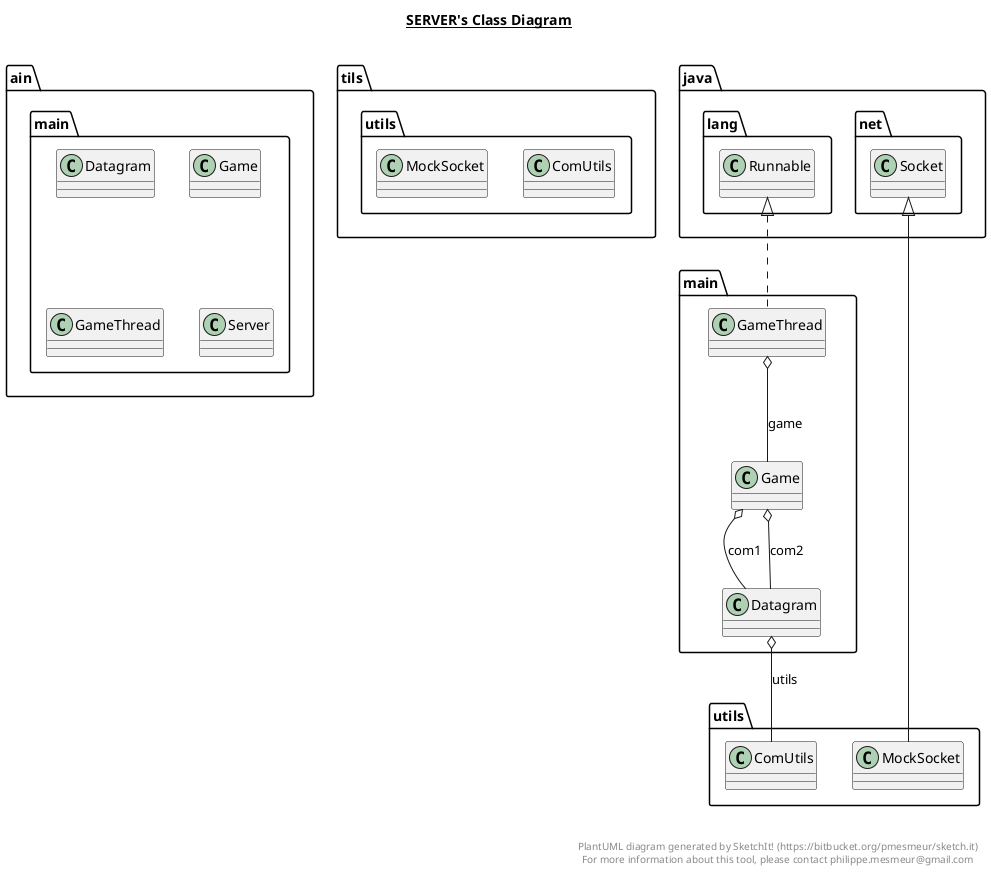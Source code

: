@startuml

title __SERVER's Class Diagram__\n


    namespace ain {
      class main.Datagram {
      }
    }

  


    namespace ain {
      class main.Game {
      }
    }

  

    namespace ain {
      class main.GameThread {
      }
    }

  

    namespace ain {
      class main.Server {
      }
    }

  

    namespace tils {
      class utils.ComUtils {
      }
    }

  

    namespace tils {
      class utils.MockSocket {
      }
    }

  

  main.Datagram o-- utils.ComUtils : utils
  main.Game o-- main.Datagram : com1
  main.Game o-- main.Datagram : com2
  main.Game o-- main.Game.State : state
  main.GameThread .up.|> java.lang.Runnable
  main.GameThread o-- main.Game : game
  utils.MockSocket -up-|> java.net.Socket


right footer


PlantUML diagram generated by SketchIt! (https://bitbucket.org/pmesmeur/sketch.it)
For more information about this tool, please contact philippe.mesmeur@gmail.com
endfooter

@enduml
